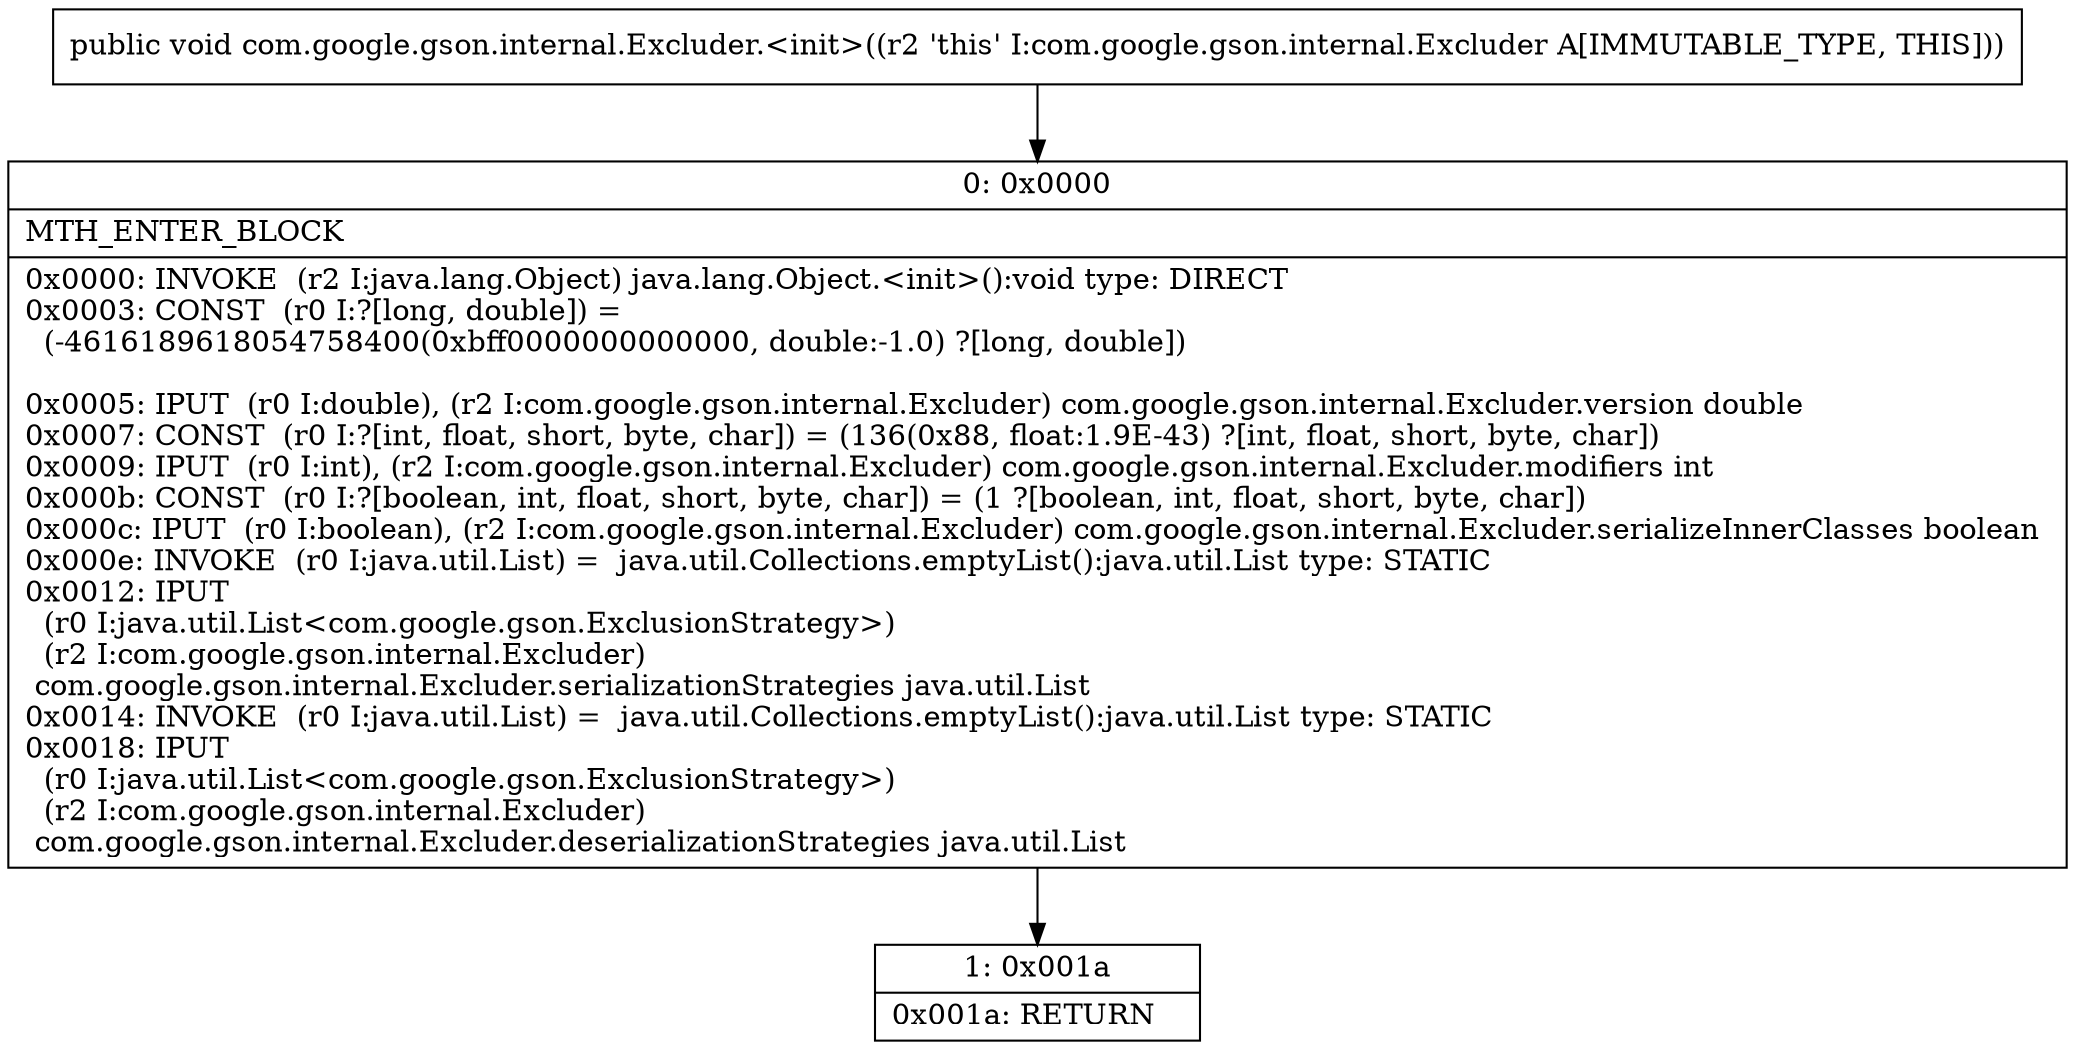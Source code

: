 digraph "CFG forcom.google.gson.internal.Excluder.\<init\>()V" {
Node_0 [shape=record,label="{0\:\ 0x0000|MTH_ENTER_BLOCK\l|0x0000: INVOKE  (r2 I:java.lang.Object) java.lang.Object.\<init\>():void type: DIRECT \l0x0003: CONST  (r0 I:?[long, double]) = \l  (\-4616189618054758400(0xbff0000000000000, double:\-1.0) ?[long, double])\l \l0x0005: IPUT  (r0 I:double), (r2 I:com.google.gson.internal.Excluder) com.google.gson.internal.Excluder.version double \l0x0007: CONST  (r0 I:?[int, float, short, byte, char]) = (136(0x88, float:1.9E\-43) ?[int, float, short, byte, char]) \l0x0009: IPUT  (r0 I:int), (r2 I:com.google.gson.internal.Excluder) com.google.gson.internal.Excluder.modifiers int \l0x000b: CONST  (r0 I:?[boolean, int, float, short, byte, char]) = (1 ?[boolean, int, float, short, byte, char]) \l0x000c: IPUT  (r0 I:boolean), (r2 I:com.google.gson.internal.Excluder) com.google.gson.internal.Excluder.serializeInnerClasses boolean \l0x000e: INVOKE  (r0 I:java.util.List) =  java.util.Collections.emptyList():java.util.List type: STATIC \l0x0012: IPUT  \l  (r0 I:java.util.List\<com.google.gson.ExclusionStrategy\>)\l  (r2 I:com.google.gson.internal.Excluder)\l com.google.gson.internal.Excluder.serializationStrategies java.util.List \l0x0014: INVOKE  (r0 I:java.util.List) =  java.util.Collections.emptyList():java.util.List type: STATIC \l0x0018: IPUT  \l  (r0 I:java.util.List\<com.google.gson.ExclusionStrategy\>)\l  (r2 I:com.google.gson.internal.Excluder)\l com.google.gson.internal.Excluder.deserializationStrategies java.util.List \l}"];
Node_1 [shape=record,label="{1\:\ 0x001a|0x001a: RETURN   \l}"];
MethodNode[shape=record,label="{public void com.google.gson.internal.Excluder.\<init\>((r2 'this' I:com.google.gson.internal.Excluder A[IMMUTABLE_TYPE, THIS])) }"];
MethodNode -> Node_0;
Node_0 -> Node_1;
}

